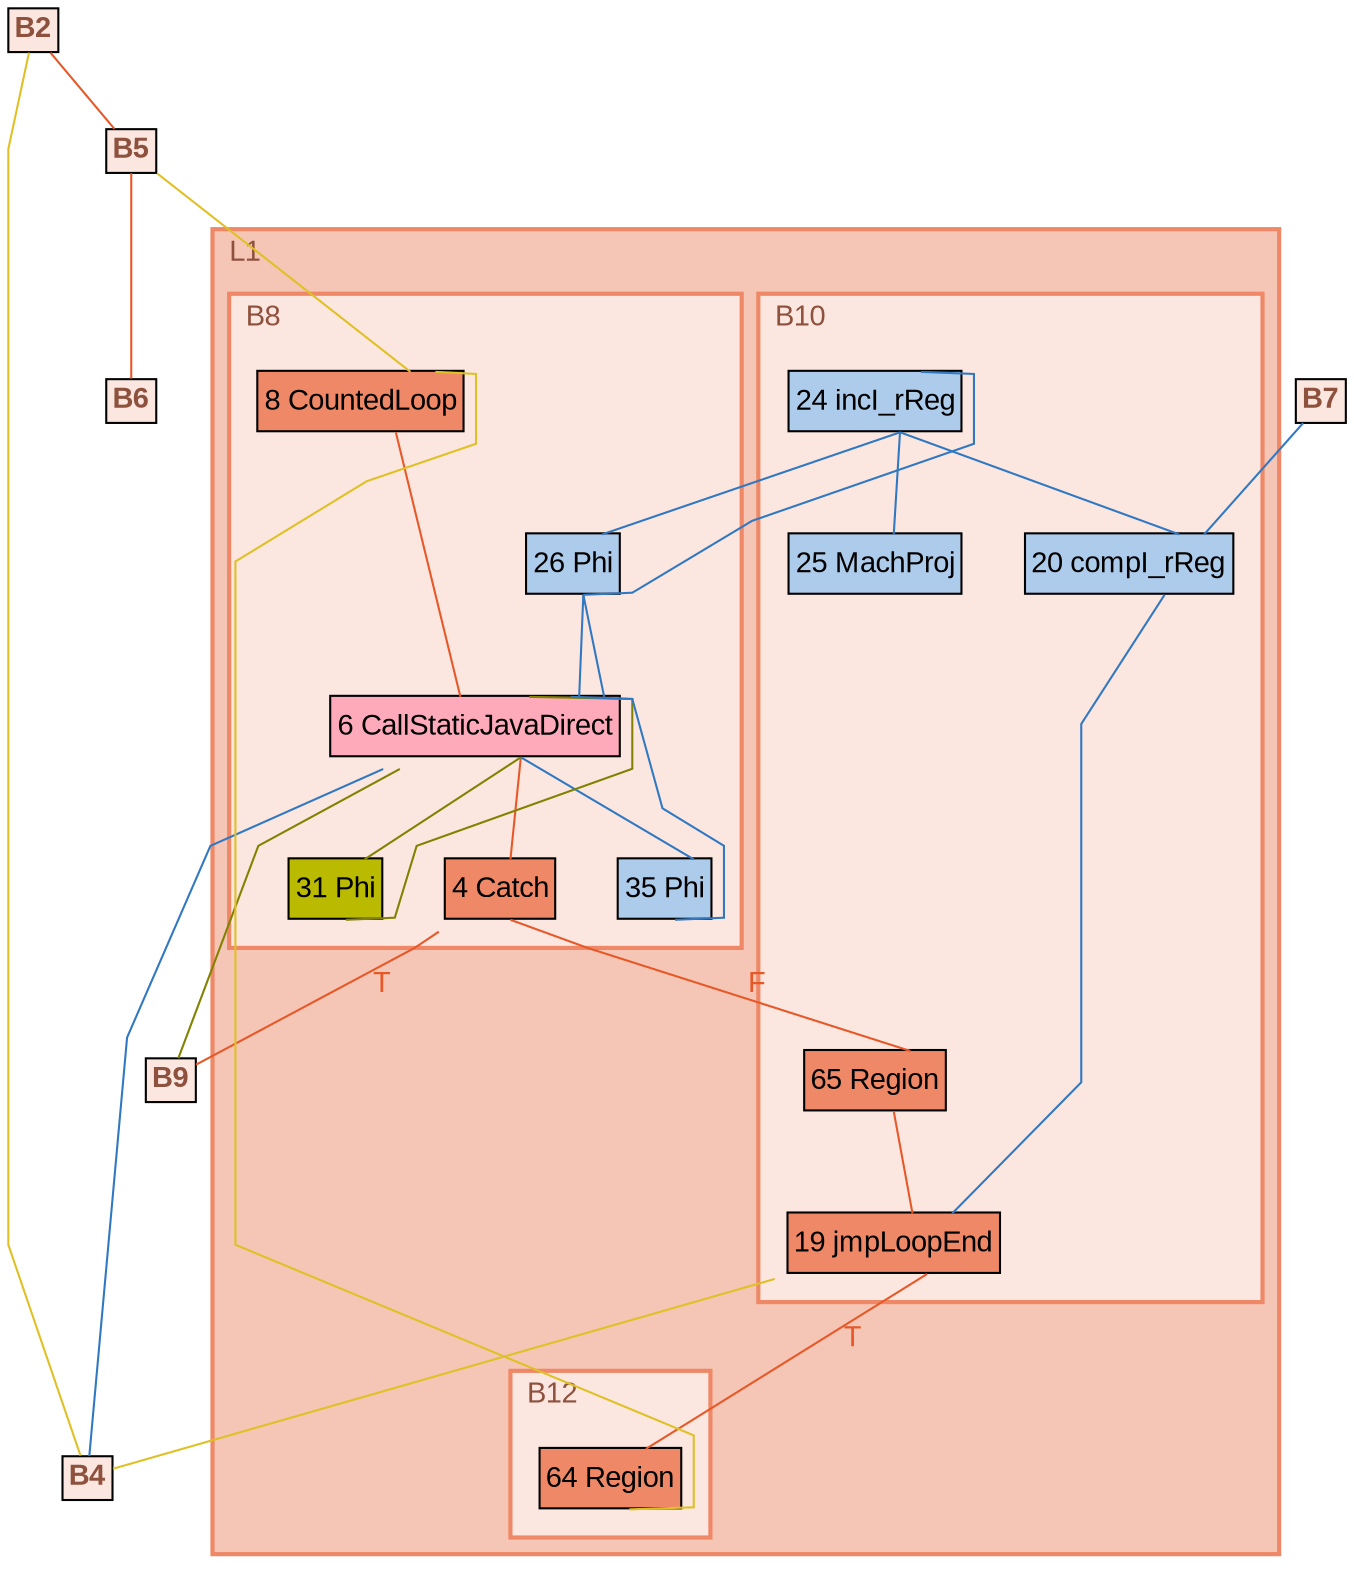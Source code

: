 digraph {
	graph [fontname=arial]
	node [fontname=arial]
	edge [fontname=arial]
	B2 [label=<<TABLE COLOR="#000000" BGCOLOR="#fbe7e0" BORDER="1" CELLBORDER="0" CELLSPACING="0" CELLPADDING="2"><TR><TD COLSPAN="1"><FONT COLOR="#8e513d"><B>B2</B></FONT></TD></TR></TABLE>> fontcolor="#000000" height=0.0 margin=0.0 penwidth=2 shape=plaintext style="" width=0.0]
	B4 [label=<<TABLE COLOR="#000000" BGCOLOR="#fbe7e0" BORDER="1" CELLBORDER="0" CELLSPACING="0" CELLPADDING="2"><TR><TD COLSPAN="1"><FONT COLOR="#8e513d"><B>B4</B></FONT></TD></TR></TABLE>> fontcolor="#000000" height=0.0 margin=0.0 penwidth=2 shape=plaintext style="" width=0.0]
	B5 [label=<<TABLE COLOR="#000000" BGCOLOR="#fbe7e0" BORDER="1" CELLBORDER="0" CELLSPACING="0" CELLPADDING="2"><TR><TD COLSPAN="1"><FONT COLOR="#8e513d"><B>B5</B></FONT></TD></TR></TABLE>> fontcolor="#000000" height=0.0 margin=0.0 penwidth=2 shape=plaintext style="" width=0.0]
	8 [label=<<TABLE COLOR="#000000" BGCOLOR="#ee8866" BORDER="1" CELLBORDER="0" CELLSPACING="0" CELLPADDING="2"><TR><TD></TD><TD PORT="pin0"></TD><TD PORT="pin1"></TD><TD PORT="pin2"></TD><TD></TD></TR><TR><TD COLSPAN="5">8 CountedLoop</TD></TR><TR><TD></TD><TD PORT="pout" COLSPAN="3"></TD><TD></TD></TR></TABLE>> fontcolor="#000000" height=0.0 margin=0.08 penwidth=2 shape=plaintext style="" width=0.0]
	6 [label=<<TABLE COLOR="#000000" BGCOLOR="#ffaabb" BORDER="1" CELLBORDER="0" CELLSPACING="0" CELLPADDING="2"><TR><TD></TD><TD PORT="pin0"></TD><TD PORT="pin1"></TD><TD PORT="pin2"></TD><TD PORT="pin3"></TD><TD PORT="pin4"></TD><TD PORT="pin5"></TD><TD PORT="pin6"></TD><TD PORT="pin7"></TD><TD PORT="pin8"></TD><TD PORT="pin9"></TD><TD></TD></TR><TR><TD COLSPAN="12">6 CallStaticJavaDirect</TD></TR><TR><TD></TD><TD PORT="pout" COLSPAN="10"></TD><TD></TD></TR></TABLE>> fontcolor="#000000" height=0.0 margin=0.08 penwidth=2 shape=plaintext style="" width=0.0]
	4 [label=<<TABLE COLOR="#000000" BGCOLOR="#ee8866" BORDER="1" CELLBORDER="0" CELLSPACING="0" CELLPADDING="2"><TR><TD></TD><TD PORT="pin0"></TD><TD></TD></TR><TR><TD COLSPAN="3">4 Catch</TD></TR><TR><TD></TD><TD PORT="pout" COLSPAN="1"></TD><TD></TD></TR></TABLE>> fontcolor="#000000" height=0.0 margin=0.08 penwidth=2 shape=plaintext style="" width=0.0]
	65 [label=<<TABLE COLOR="#000000" BGCOLOR="#ee8866" BORDER="1" CELLBORDER="0" CELLSPACING="0" CELLPADDING="2"><TR><TD></TD><TD PORT="pin0"></TD><TD PORT="pin1"></TD><TD></TD></TR><TR><TD COLSPAN="4">65 Region</TD></TR><TR><TD></TD><TD PORT="pout" COLSPAN="2"></TD><TD></TD></TR></TABLE>> fontcolor="#000000" height=0.0 margin=0.08 penwidth=2 shape=plaintext style="" width=0.0]
	19 [label=<<TABLE COLOR="#000000" BGCOLOR="#ee8866" BORDER="1" CELLBORDER="0" CELLSPACING="0" CELLPADDING="2"><TR><TD></TD><TD PORT="pin0"></TD><TD PORT="pin1"></TD><TD></TD></TR><TR><TD COLSPAN="4">19 jmpLoopEnd</TD></TR><TR><TD></TD><TD PORT="pout" COLSPAN="2"></TD><TD></TD></TR></TABLE>> fontcolor="#000000" height=0.0 margin=0.08 penwidth=2 shape=plaintext style="" width=0.0]
	64 [label=<<TABLE COLOR="#000000" BGCOLOR="#ee8866" BORDER="1" CELLBORDER="0" CELLSPACING="0" CELLPADDING="2"><TR><TD></TD><TD PORT="pin0"></TD><TD PORT="pin1"></TD><TD></TD></TR><TR><TD COLSPAN="4">64 Region</TD></TR><TR><TD></TD><TD PORT="pout" COLSPAN="2"></TD><TD></TD></TR></TABLE>> fontcolor="#000000" height=0.0 margin=0.08 penwidth=2 shape=plaintext style="" width=0.0]
	B9 [label=<<TABLE COLOR="#000000" BGCOLOR="#fbe7e0" BORDER="1" CELLBORDER="0" CELLSPACING="0" CELLPADDING="2"><TR><TD COLSPAN="1"><FONT COLOR="#8e513d"><B>B9</B></FONT></TD></TR></TABLE>> fontcolor="#000000" height=0.0 margin=0.0 penwidth=2 shape=plaintext style="" width=0.0]
	B6 [label=<<TABLE COLOR="#000000" BGCOLOR="#fbe7e0" BORDER="1" CELLBORDER="0" CELLSPACING="0" CELLPADDING="2"><TR><TD COLSPAN="1"><FONT COLOR="#8e513d"><B>B6</B></FONT></TD></TR></TABLE>> fontcolor="#000000" height=0.0 margin=0.0 penwidth=2 shape=plaintext style="" width=0.0]
	20 [label=<<TABLE COLOR="#000000" BGCOLOR="#adcbea" BORDER="1" CELLBORDER="0" CELLSPACING="0" CELLPADDING="2"><TR><TD></TD><TD PORT="pin0"></TD><TD PORT="pin1"></TD><TD PORT="pin2"></TD><TD></TD></TR><TR><TD COLSPAN="5">20 compI_rReg</TD></TR><TR><TD></TD><TD PORT="pout" COLSPAN="3"></TD><TD></TD></TR></TABLE>> fontcolor="#000000" height=0.0 margin=0.08 penwidth=2 shape=plaintext style="" width=0.0]
	24 [label=<<TABLE COLOR="#000000" BGCOLOR="#adcbea" BORDER="1" CELLBORDER="0" CELLSPACING="0" CELLPADDING="2"><TR><TD></TD><TD PORT="pin0"></TD><TD PORT="pin1"></TD><TD></TD></TR><TR><TD COLSPAN="4">24 incI_rReg</TD></TR><TR><TD></TD><TD PORT="pout" COLSPAN="2"></TD><TD></TD></TR></TABLE>> fontcolor="#000000" height=0.0 margin=0.08 penwidth=2 shape=plaintext style="" width=0.0]
	25 [label=<<TABLE COLOR="#000000" BGCOLOR="#adcbea" BORDER="1" CELLBORDER="0" CELLSPACING="0" CELLPADDING="2"><TR><TD></TD><TD PORT="pin0"></TD><TD></TD></TR><TR><TD COLSPAN="3">25 MachProj</TD></TR><TR><TD></TD><TD PORT="pout" COLSPAN="1"></TD><TD></TD></TR></TABLE>> fontcolor="#000000" height=0.0 margin=0.08 penwidth=2 shape=plaintext style="" width=0.0]
	26 [label=<<TABLE COLOR="#000000" BGCOLOR="#adcbea" BORDER="1" CELLBORDER="0" CELLSPACING="0" CELLPADDING="2"><TR><TD></TD><TD PORT="pin0"></TD><TD PORT="pin1"></TD><TD PORT="pin2"></TD><TD></TD></TR><TR><TD COLSPAN="5">26 Phi</TD></TR><TR><TD></TD><TD PORT="pout" COLSPAN="3"></TD><TD></TD></TR></TABLE>> fontcolor="#000000" height=0.0 margin=0.08 penwidth=2 shape=plaintext style="" width=0.0]
	31 [label=<<TABLE COLOR="#000000" BGCOLOR="#babb00" BORDER="1" CELLBORDER="0" CELLSPACING="0" CELLPADDING="2"><TR><TD></TD><TD PORT="pin0"></TD><TD PORT="pin1"></TD><TD PORT="pin2"></TD><TD></TD></TR><TR><TD COLSPAN="5">31 Phi</TD></TR><TR><TD></TD><TD PORT="pout" COLSPAN="3"></TD><TD></TD></TR></TABLE>> fontcolor="#000000" height=0.0 margin=0.08 penwidth=2 shape=plaintext style="" width=0.0]
	35 [label=<<TABLE COLOR="#000000" BGCOLOR="#adcbea" BORDER="1" CELLBORDER="0" CELLSPACING="0" CELLPADDING="2"><TR><TD></TD><TD PORT="pin0"></TD><TD PORT="pin1"></TD><TD PORT="pin2"></TD><TD></TD></TR><TR><TD COLSPAN="5">35 Phi</TD></TR><TR><TD></TD><TD PORT="pout" COLSPAN="3"></TD><TD></TD></TR></TABLE>> fontcolor="#000000" height=0.0 margin=0.08 penwidth=2 shape=plaintext style="" width=0.0]
	B7 [label=<<TABLE COLOR="#000000" BGCOLOR="#fbe7e0" BORDER="1" CELLBORDER="0" CELLSPACING="0" CELLPADDING="2"><TR><TD COLSPAN="1"><FONT COLOR="#8e513d"><B>B7</B></FONT></TD></TR></TABLE>> fontcolor="#000000" height=0.0 margin=0.0 penwidth=2 shape=plaintext style="" width=0.0]
	B2 -> B4 [arrowhead=none color="#dfc025" dir=forward penwidth=1 style=solid weight=100000]
	B2 -> B5 [arrowhead=none color="#e75828" dir=forward penwidth=1 style=solid weight=100000]
	B5 -> B6 [arrowhead=none color="#e75828" dir=forward penwidth=1 style=solid weight=100000]
	B5 -> 8:pin1 [arrowhead=none color="#dfc025" dir=forward penwidth=1 style=solid weight=100000]
	B7 -> 20:pin2 [arrowhead=none color="#3178c2" dir=forward penwidth=1 style=solid]
	19 -> B4 [arrowhead=none color="#dfc025" dir=forward penwidth=1 style=solid weight=100000]
	19:pout -> 64:pin1 [label=T arrowhead=none color="#e75828" dir=forward fontcolor="#e75828" penwidth=1 style=solid weight=100000]
	20:pout -> 19:pin1 [arrowhead=none color="#3178c2" dir=forward penwidth=1 style=solid]
	24:pout -> 20:pin1 [arrowhead=none color="#3178c2" dir=forward penwidth=1 style=solid]
	24:pout -> 25:pin0 [arrowhead=none color="#3178c2" dir=forward penwidth=1 style=solid]
	24:pout -> 26:pin2 [arrowhead=none color="#3178c2" dir=forward penwidth=1 style=solid]
	26:pout -> 24:pin1 [arrowhead=none color="#3178c2" dir=forward penwidth=1 style=solid]
	26:pout -> 6:pin6 [arrowhead=none color="#3178c2" dir=forward penwidth=1 style=solid]
	26:pout -> 6:pin9 [arrowhead=none color="#3178c2" dir=forward penwidth=1 style=solid]
	31:pout -> 6:pin2 [arrowhead=none color="#828200" dir=forward penwidth=1 style=solid]
	35:pout -> 6:pin5 [arrowhead=none color="#3178c2" dir=forward penwidth=1 style=solid]
	4 -> B9 [label=T arrowhead=none color="#e75828" dir=forward fontcolor="#e75828" penwidth=1 style=solid weight=100000]
	4:pout -> 65:pin1 [label=F arrowhead=none color="#e75828" dir=forward fontcolor="#e75828" penwidth=1 style=solid weight=100000]
	6 -> B4 [arrowhead=none color="#3178c2" dir=forward penwidth=1 style=solid]
	6 -> B9 [arrowhead=none color="#828200" dir=forward penwidth=1 style=solid]
	6:pout -> 31:pin2 [arrowhead=none color="#828200" dir=forward penwidth=1 style=solid]
	6:pout -> 35:pin2 [arrowhead=none color="#3178c2" dir=forward penwidth=1 style=solid]
	6:pout -> 4:pin0 [arrowhead=none color="#e75828" dir=forward penwidth=1 style=solid weight=100000]
	64:pout -> 8:pin2 [arrowhead=none color="#dfc025" dir=forward penwidth=1 style=solid weight=100000]
	65:pout -> 19:pin0 [arrowhead=none color="#e75828" dir=forward penwidth=1 style=solid weight=100000]
	8:pout -> 26:pin0 [arrowhead=none color="#e75828" dir=forward penwidth=1 style=invis]
	8:pout -> 31:pin0 [arrowhead=none color="#e75828" dir=forward penwidth=1 style=invis]
	8:pout -> 35:pin0 [arrowhead=none color="#e75828" dir=forward penwidth=1 style=invis]
	8:pout -> 6:pin0 [arrowhead=none color="#e75828" dir=forward penwidth=1 style=solid weight=100000]
	subgraph source {
		B2
		rank=source
	}
	subgraph cluster_B3 {
		label=B3
		style=filled
		fillcolor="#fbe7e0"
		color="#ee8866"
		fontcolor="#8e513d"
		penwidth=2
		labeljust=l
	}
	subgraph cluster_L1 {
    label=L1
		style=filled
		fillcolor="#f5c6b5"
		color="#ee8866"
		fontcolor="#8e513d"
		penwidth=2
		labeljust=l
	subgraph cluster_B8 {
		label=B8
		style=filled
		fillcolor="#fbe7e0"
		color="#ee8866"
		fontcolor="#8e513d"
		penwidth=2
		labeljust=l
		8
		26
		31
		35
		6
		4
	}
	subgraph cluster_B10 {
		label=B10
		style=filled
		fillcolor="#fbe7e0"
		color="#ee8866"
		fontcolor="#8e513d"
		penwidth=2
		labeljust=l
		65
		24
		25
		20
		19
	}
	subgraph cluster_B12 {
		label=B12
		style=filled
		fillcolor="#fbe7e0"
		color="#ee8866"
		fontcolor="#8e513d"
		penwidth=2
		labeljust=l
		64
	}
  }
	subgraph cluster_B11 {
		label=B11
		style=filled
		fillcolor="#fbe7e0"
		color="#ee8866"
		fontcolor="#8e513d"
		penwidth=2
		labeljust=l
	}
	fontsize=16
	splines=polyline
	newrank=true
}
